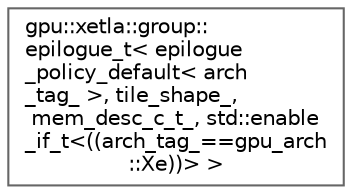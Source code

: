 digraph "Graphical Class Hierarchy"
{
 // LATEX_PDF_SIZE
  bgcolor="transparent";
  edge [fontname=Helvetica,fontsize=10,labelfontname=Helvetica,labelfontsize=10];
  node [fontname=Helvetica,fontsize=10,shape=box,height=0.2,width=0.4];
  rankdir="LR";
  Node0 [id="Node000000",label="gpu::xetla::group::\lepilogue_t\< epilogue\l_policy_default\< arch\l_tag_ \>, tile_shape_,\l mem_desc_c_t_, std::enable\l_if_t\<((arch_tag_==gpu_arch\l::Xe))\> \>",height=0.2,width=0.4,color="grey40", fillcolor="white", style="filled",URL="$classgpu_1_1xetla_1_1group_1_1epilogue__t_3_01epilogue__policy__default_3_01arch__tag___01_4_00_3da973e4eeb6c3d1f9850a29fc2742a3.html",tooltip="Is the epilogue functor specialized for epilogue_policy_default and Xe architecture."];
}
